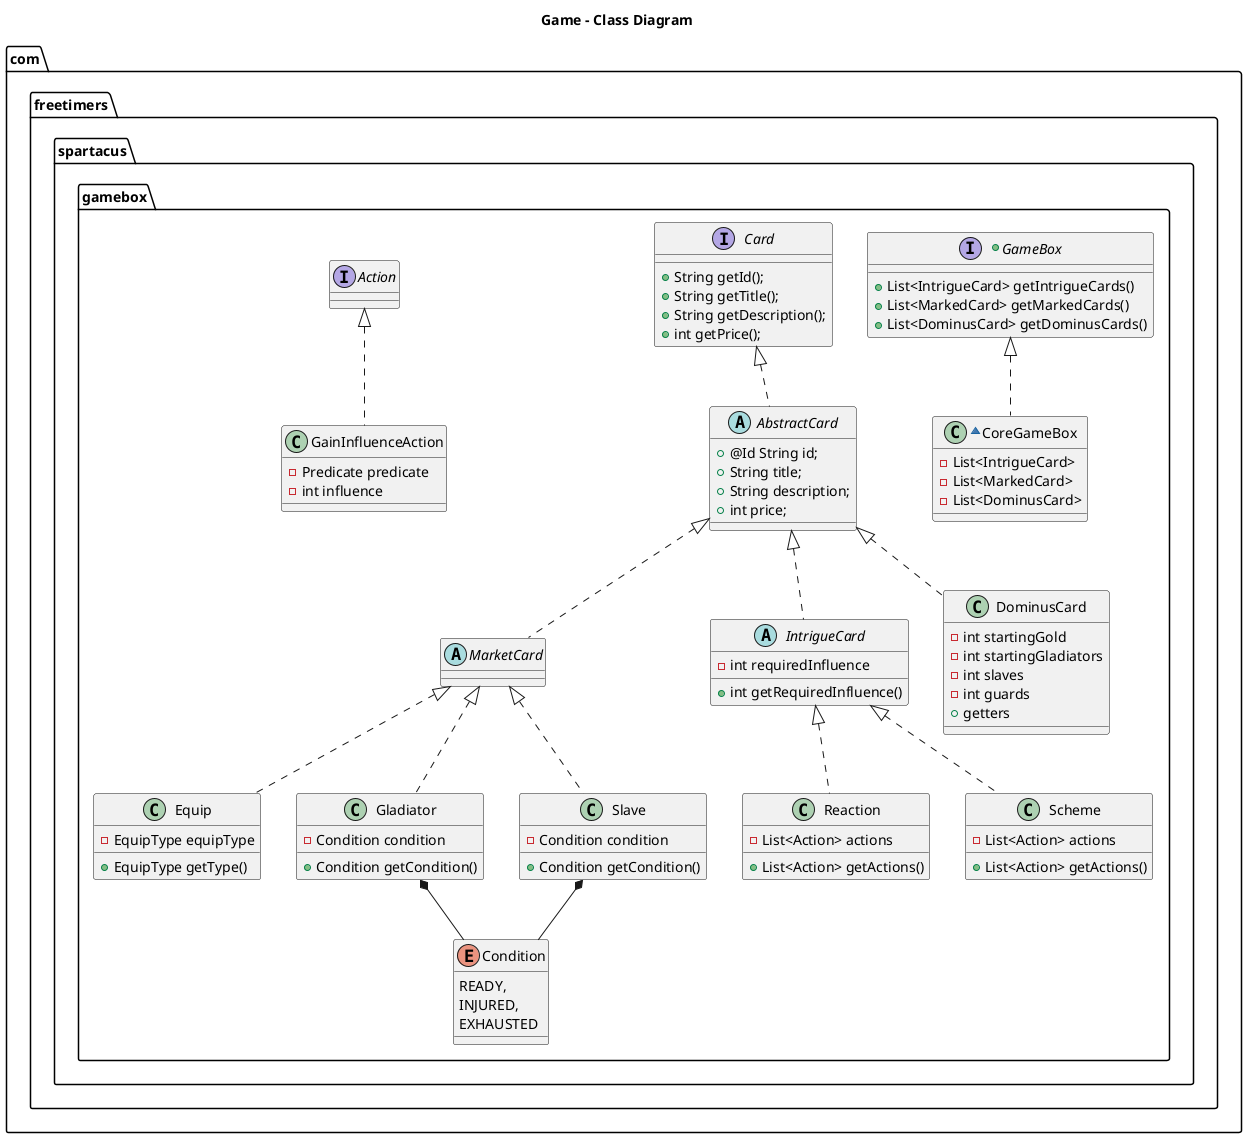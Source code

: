 @startuml

title Game - Class Diagram

package "com.freetimers.spartacus.gamebox"{
    +interface GameBox {
      + List<IntrigueCard> getIntrigueCards()
      + List<MarkedCard> getMarkedCards()
      + List<DominusCard> getDominusCards()
    }

    ~class CoreGameBox implements GameBox{
      -List<IntrigueCard>
      -List<MarkedCard>
      -List<DominusCard>
    }

    interface Card{
        + String getId();
        + String getTitle();
        + String getDescription();
        + int getPrice();
    }

    abstract class AbstractCard implements Card{
        + @Id String id;
        + String title;
        + String description;
        + int price;
    }


    abstract class MarketCard implements AbstractCard{
    }

    abstract class IntrigueCard implements AbstractCard{
        - int requiredInfluence
        + int getRequiredInfluence()
    }

    class Equip implements MarketCard{
        - EquipType equipType
        + EquipType getType()
    }

    class Gladiator implements MarketCard{
        - Condition condition
        + Condition getCondition()
    }

    class Slave implements MarketCard{
        - Condition condition
        + Condition getCondition()
    }

    class Reaction implements IntrigueCard{
        -List<Action> actions
        + List<Action> getActions()
    }

    class Scheme implements IntrigueCard{
        -List<Action> actions
        + List<Action> getActions()
    }

    interface Action{
    }

    class GainInfluenceAction implements Action{
        - Predicate predicate
        - int influence
    }

    class DominusCard implements AbstractCard{
        -int startingGold
        -int startingGladiators
        -int slaves
        -int guards
        + getters
    }

    enum Condition{
        READY,
        INJURED,
        EXHAUSTED
    }

    Slave *-- Condition
    Gladiator *-- Condition
}
@enduml